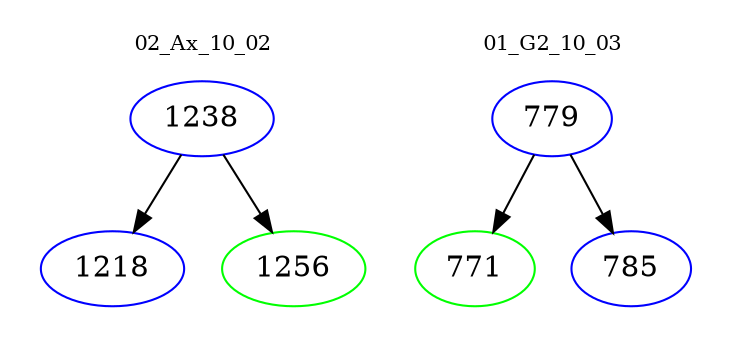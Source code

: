 digraph{
subgraph cluster_0 {
color = white
label = "02_Ax_10_02";
fontsize=10;
T0_1238 [label="1238", color="blue"]
T0_1238 -> T0_1218 [color="black"]
T0_1218 [label="1218", color="blue"]
T0_1238 -> T0_1256 [color="black"]
T0_1256 [label="1256", color="green"]
}
subgraph cluster_1 {
color = white
label = "01_G2_10_03";
fontsize=10;
T1_779 [label="779", color="blue"]
T1_779 -> T1_771 [color="black"]
T1_771 [label="771", color="green"]
T1_779 -> T1_785 [color="black"]
T1_785 [label="785", color="blue"]
}
}
